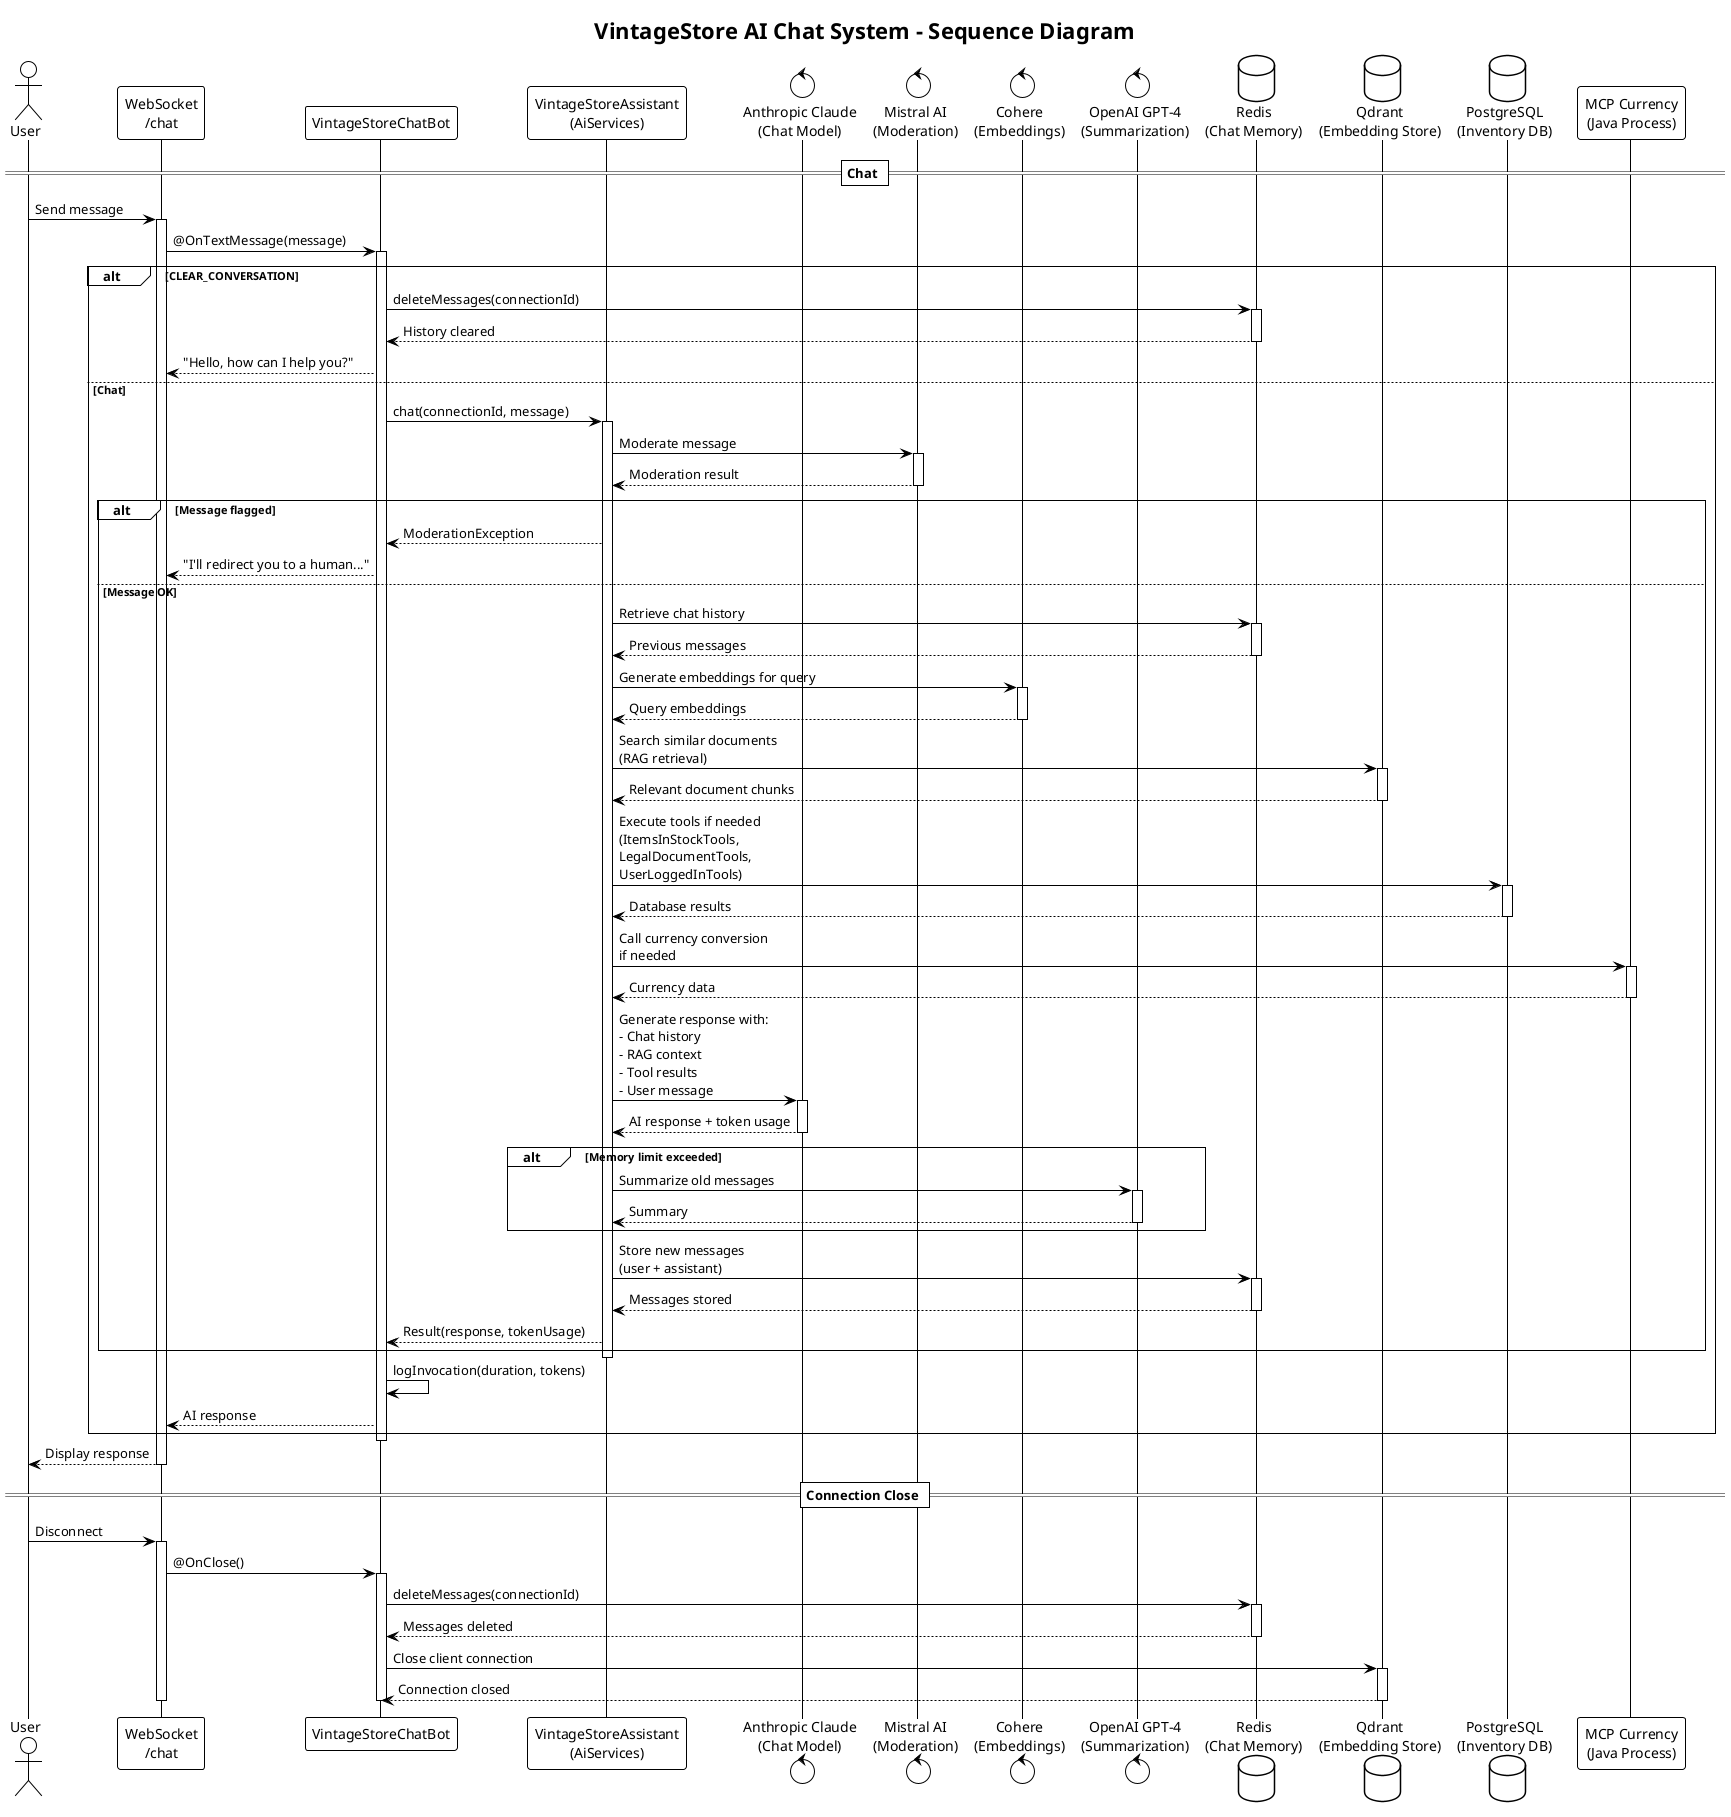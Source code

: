 @startuml
!theme plain
title VintageStore AI Chat System - Sequence Diagram

actor User
participant "WebSocket\n/chat" as WS
participant "VintageStoreChatBot" as ChatBot
participant "VintageStoreAssistant\n(AiServices)" as Assistant
control "Anthropic Claude\n(Chat Model)" as Anthropic
control "Mistral AI\n(Moderation)" as Mistral
control "Cohere\n(Embeddings)" as Cohere
control "OpenAI GPT-4\n(Summarization)" as OpenAI
database "Redis\n(Chat Memory)" as Redis
database "Qdrant\n(Embedding Store)" as Qdrant
database "PostgreSQL\n(Inventory DB)" as PostgreSQL
participant "MCP Currency\n(Java Process)" as MCP

== Chat ==
User -> WS: Send message
activate WS
WS -> ChatBot: @OnTextMessage(message)
activate ChatBot

alt CLEAR_CONVERSATION
    ChatBot -> Redis: deleteMessages(connectionId)
    activate Redis
    Redis --> ChatBot: History cleared
    deactivate Redis
    ChatBot --> WS: "Hello, how can I help you?"
else Chat
    ChatBot -> Assistant: chat(connectionId, message)
    activate Assistant

    Assistant -> Mistral: Moderate message
    activate Mistral
    Mistral --> Assistant: Moderation result
    deactivate Mistral

    alt Message flagged
        Assistant --> ChatBot: ModerationException
        ChatBot --> WS: "I'll redirect you to a human..."
    else Message OK
        Assistant -> Redis: Retrieve chat history
        activate Redis
        Redis --> Assistant: Previous messages
        deactivate Redis

        Assistant -> Cohere: Generate embeddings for query
        activate Cohere
        Cohere --> Assistant: Query embeddings
        deactivate Cohere

        Assistant -> Qdrant: Search similar documents\n(RAG retrieval)
        activate Qdrant
        Qdrant --> Assistant: Relevant document chunks
        deactivate Qdrant

        Assistant -> PostgreSQL: Execute tools if needed\n(ItemsInStockTools,\nLegalDocumentTools,\nUserLoggedInTools)
        activate PostgreSQL
        PostgreSQL --> Assistant: Database results
        deactivate PostgreSQL

        Assistant -> MCP: Call currency conversion\nif needed
        activate MCP
        MCP --> Assistant: Currency data
        deactivate MCP

        Assistant -> Anthropic: Generate response with:\n- Chat history\n- RAG context\n- Tool results\n- User message
        activate Anthropic
        Anthropic --> Assistant: AI response + token usage
        deactivate Anthropic

        alt Memory limit exceeded
            Assistant -> OpenAI: Summarize old messages
            activate OpenAI
            OpenAI --> Assistant: Summary
            deactivate OpenAI
        end

        Assistant -> Redis: Store new messages\n(user + assistant)
        activate Redis
        Redis --> Assistant: Messages stored
        deactivate Redis

        Assistant --> ChatBot: Result(response, tokenUsage)
    end
    deactivate Assistant

    ChatBot -> ChatBot: logInvocation(duration, tokens)
    ChatBot --> WS: AI response
end
deactivate ChatBot

WS --> User: Display response
deactivate WS

== Connection Close ==
User -> WS: Disconnect
activate WS
WS -> ChatBot: @OnClose()
activate ChatBot
ChatBot -> Redis: deleteMessages(connectionId)
activate Redis
Redis --> ChatBot: Messages deleted
deactivate Redis
ChatBot -> Qdrant: Close client connection
activate Qdrant
Qdrant --> ChatBot: Connection closed
deactivate Qdrant
deactivate ChatBot
deactivate WS

@enduml
